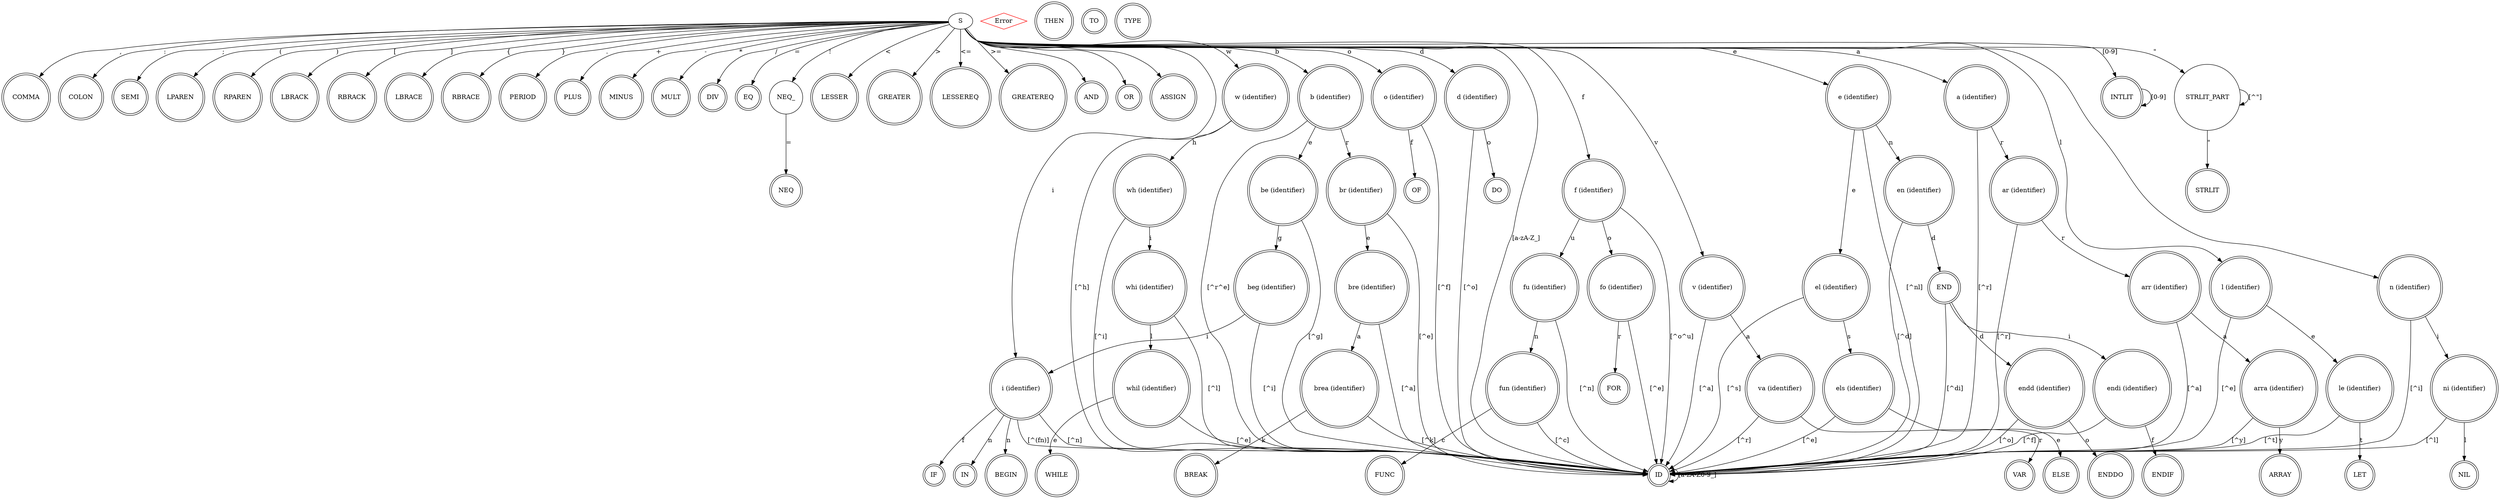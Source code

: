 digraph tiger {
	//	start state
	S;

	//	syntax error
	Error [color=red, shape=diamond];

	//	token types
	node [shape=doublecircle];
	S -> COMMA [label=","];
	S -> COLON [label=":"];
	S -> SEMI [label=";"];
	S -> LPAREN [label="("];
	S -> RPAREN [label=")"];
	S -> LBRACK [label="["];
	S -> RBRACK [label="]"];
	S -> LBRACE [label="{"];
	S -> RBRACE [label="}"];
	S -> PERIOD [label="."];
	S -> PLUS [label="+"];
	S -> MINUS [label="-"];
	S -> MULT [label="*"];
	S -> DIV [label="/"];
	S -> EQ [label="="];
	
	S -> NEQ_ [label="!"];
	NEQ_ [shape="circle"];
	NEQ_ -> NEQ [label="="];

	S -> LESSER [label="<"];
	S -> GREATER [label=">"];
	S -> LESSEREQ [label="<="];
	S -> GREATEREQ [label=">="];
	S -> AND [label=""];
	S -> OR [label=""];
	S -> ASSIGN [label=""];

	//	keywords
	ARRAY
	S -> a [label="a"];
	a [label="a (identifier)"];
	a -> ar [label="r"];
	a -> ID [label="[^r]"];
	ar [label="ar (identifier)"];
	ar -> arr [label="r"];
	ar -> ID [label="[^r]"];
	arr [label="arr (identifier)"];
	arr -> arra [label="a"];
	arr -> ID [label="[^a]"];
	arra [label="arra (identifier)"];
	arra -> ARRAY [label="y"];
	arra -> ID [label="[^y]"];

	//	TODO: tim
	BREAK
	S -> b [label="b"];
	b [label="b (identifier)"];
	b -> br [label="r"];
	b -> ID [label="[^r^e]"];
	br [label="br (identifier)"];
	br -> bre [label="e"];
	br -> ID [label="[^e]"];
	bre [label="bre (identifier)"];
	bre -> brea [label="a"];
	bre -> ID [label="[^a]"];
	brea [label="brea (identifier)"];
	brea -> BREAK [label="k"];
	brea -> ID [label="[^k]"];

	BEGIN
	b -> eBEGIN [label="e"];
	eBEGIN [label="be (identifier)"];
	eBEGIN -> g [label="g"];
	eBEGIN -> ID [label="[^g]"];
	g [label="beg (identifier)"];
	g -> i [label="i"];
	g -> ID [label="[^i]"];
	i [label="begi (identifier)"];
	i -> BEGIN[label="n"];
	i -> ID [label="[^n]"];

	DO
	S -> d [label="d"];
	d [label="d (identifier)"];	
	d -> ID [label="[^o]"];
	d -> DO [label="o"];
	FOR
	S -> f [label="f"];
	f [label="f (identifier)"];
	f -> fo [label="o"];
	f -> ID [label="[^o^u]"];
	fo [label="fo (identifier)"];
	fo -> FOR [label="r"];
	fo -> ID [label="[^e]"];
	FUNC
	f -> fu [label="u"];
	fu [label="fu (identifier)"];
	fu -> ID [label="[^n]"];
	fu -> fun [label="n"];
	fun -> FUNC [label="c"];
	fun -> ID [label="[^c]"];
	fun [label="fun (identifier)"];
	VAR
	S -> v [label="v"];
	v [label="v (identifier)"];
	v -> va [label="a"];
	v -> ID [label="[^a]"];
	va [label="va (identifier)"];
	va -> VAR [label="r"];
    va -> ID [label="[^r]"];

	//	TODO: matt
	IF;
	S -> i [label="i"];
	i [label="i (identifier)"];
	i -> ID [label="[^(fn)]"];
	i -> IF [label="f"];


	IN;
	i -> IN [label="n"];

	LET;
	S -> l [label="l"];
	l [label="l (identifier)"];
	l -> ID [label="[^e]"];
	l -> le [label="e"];
	le [label="le (identifier)"];
	le -> ID [label="[^t]"];
	le -> LET [label ="t"];

	OF;
	S-> o [label="o"];
	o [label="o (identifier)"];
	o -> ID [label="[^f]"];
	o -> OF [label="f"];

	THEN; 
	TO
	TYPE


	ENDIF;
	S -> e [label="e"];
	e [label="e (identifier)"];
	e -> ID [label="[^nl]"];//
	e -> en [label="n"];
	en [label="en (identifier)"];
	en -> ID [label="[^d]"];
	en -> END [label="d"];
	END;//
	END -> ID [label="[^di]"];//
	END -> endi [label="i"];
	endi [label="endi (identifier)"];
	endi -> ID [label="[^f]"];
	endi -> ENDIF [label="f"];


	ENDDO;
	END -> endd [label="d"];
	endd -> ENDDO [label="o"];
	endd [label="endd (identifier)"];
	endd -> ID [label="[^o]"];


	ELSE;
	e -> el [label="e"];
	el [label="el (identifier)"];
	el -> els [label="s"];
	el -> ID [label="[^s]"];
	els [label="els (identifier)"];
	els -> ELSE [label="e"];
	els -> ID [label="[^e]"];


	END;


	//	TODO: justin
	WHILE;
	S -> w [label="w"];
	w -> wh [label="h"];
	w -> ID [label="[^h]"];
	w [label="w (identifier)"];
	wh -> whi [label="i"];
	wh -> ID [label="[^i]"];
	wh [label="wh (identifier)"];
	whi -> whil [label="l"];
	whi -> ID [label="[^l]"];
	whi [label="whi (identifier)"];
	whil -> WHILE [label="e"];
	whil -> ID [label="[^e]"];
	whil [label="whil (identifier)"];


	NIL;
	S -> n;
	n -> ni [label="i"];
	n -> ID [label="[^i]"];
	n [label="n (identifier)"];
	ni -> NIL [label="l"];
	ni -> ID [label="[^l]"];
	ni [label="ni (identifier)"];


	//	data
	ID;
	S -> ID [label="[a-zA-Z_]"];
	ID -> ID [label="[a-zA-Z0-9_]"];

	INTLIT;
	S -> INTLIT [label="[0-9]"];
	INTLIT -> INTLIT [label="[0-9]"];

	STRLIT;
	STRLIT_PART [shape=circle];	//	not an accept state
	S -> STRLIT_PART [label="\""];
	STRLIT_PART -> STRLIT_PART [label="[^\"]"];	//	FIXME: is regex ok?
	STRLIT_PART -> STRLIT [label="\""];
}